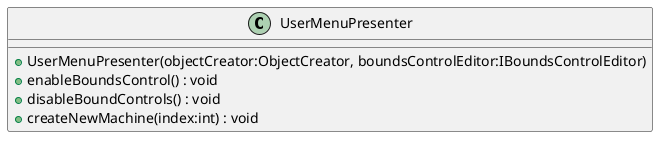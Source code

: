 @startuml
class UserMenuPresenter {
    + UserMenuPresenter(objectCreator:ObjectCreator, boundsControlEditor:IBoundsControlEditor)
    + enableBoundsControl() : void
    + disableBoundControls() : void
    + createNewMachine(index:int) : void
}
@enduml
